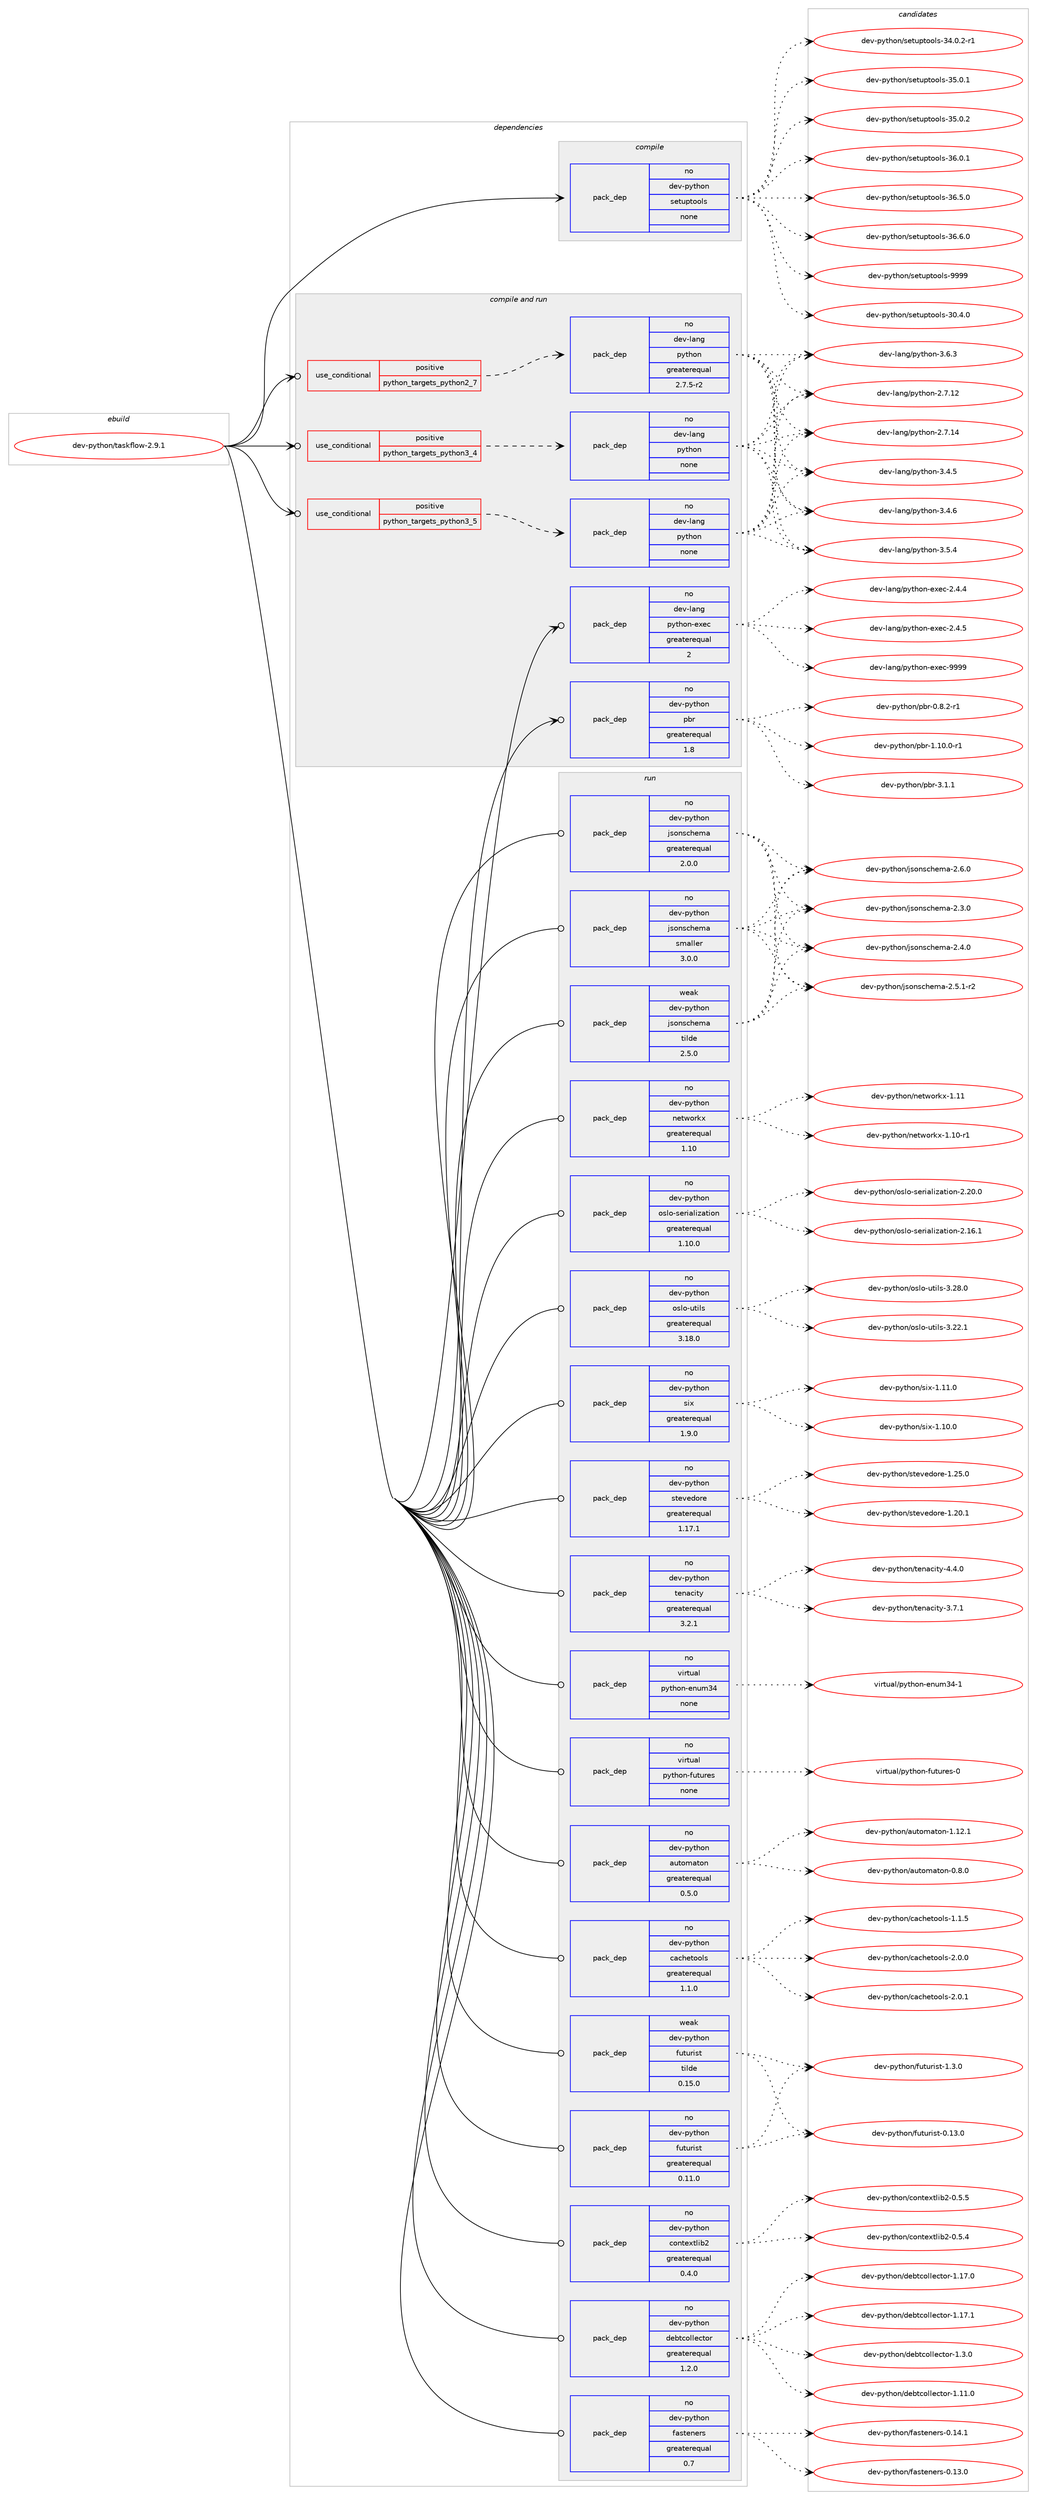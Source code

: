digraph prolog {

# *************
# Graph options
# *************

newrank=true;
concentrate=true;
compound=true;
graph [rankdir=LR,fontname=Helvetica,fontsize=10,ranksep=1.5];#, ranksep=2.5, nodesep=0.2];
edge  [arrowhead=vee];
node  [fontname=Helvetica,fontsize=10];

# **********
# The ebuild
# **********

subgraph cluster_leftcol {
color=gray;
rank=same;
label=<<i>ebuild</i>>;
id [label="dev-python/taskflow-2.9.1", color=red, width=4, href="../dev-python/taskflow-2.9.1.svg"];
}

# ****************
# The dependencies
# ****************

subgraph cluster_midcol {
color=gray;
label=<<i>dependencies</i>>;
subgraph cluster_compile {
fillcolor="#eeeeee";
style=filled;
label=<<i>compile</i>>;
subgraph pack143484 {
dependency190035 [label=<<TABLE BORDER="0" CELLBORDER="1" CELLSPACING="0" CELLPADDING="4" WIDTH="220"><TR><TD ROWSPAN="6" CELLPADDING="30">pack_dep</TD></TR><TR><TD WIDTH="110">no</TD></TR><TR><TD>dev-python</TD></TR><TR><TD>setuptools</TD></TR><TR><TD>none</TD></TR><TR><TD></TD></TR></TABLE>>, shape=none, color=blue];
}
id:e -> dependency190035:w [weight=20,style="solid",arrowhead="vee"];
}
subgraph cluster_compileandrun {
fillcolor="#eeeeee";
style=filled;
label=<<i>compile and run</i>>;
subgraph cond42595 {
dependency190036 [label=<<TABLE BORDER="0" CELLBORDER="1" CELLSPACING="0" CELLPADDING="4"><TR><TD ROWSPAN="3" CELLPADDING="10">use_conditional</TD></TR><TR><TD>positive</TD></TR><TR><TD>python_targets_python2_7</TD></TR></TABLE>>, shape=none, color=red];
subgraph pack143485 {
dependency190037 [label=<<TABLE BORDER="0" CELLBORDER="1" CELLSPACING="0" CELLPADDING="4" WIDTH="220"><TR><TD ROWSPAN="6" CELLPADDING="30">pack_dep</TD></TR><TR><TD WIDTH="110">no</TD></TR><TR><TD>dev-lang</TD></TR><TR><TD>python</TD></TR><TR><TD>greaterequal</TD></TR><TR><TD>2.7.5-r2</TD></TR></TABLE>>, shape=none, color=blue];
}
dependency190036:e -> dependency190037:w [weight=20,style="dashed",arrowhead="vee"];
}
id:e -> dependency190036:w [weight=20,style="solid",arrowhead="odotvee"];
subgraph cond42596 {
dependency190038 [label=<<TABLE BORDER="0" CELLBORDER="1" CELLSPACING="0" CELLPADDING="4"><TR><TD ROWSPAN="3" CELLPADDING="10">use_conditional</TD></TR><TR><TD>positive</TD></TR><TR><TD>python_targets_python3_4</TD></TR></TABLE>>, shape=none, color=red];
subgraph pack143486 {
dependency190039 [label=<<TABLE BORDER="0" CELLBORDER="1" CELLSPACING="0" CELLPADDING="4" WIDTH="220"><TR><TD ROWSPAN="6" CELLPADDING="30">pack_dep</TD></TR><TR><TD WIDTH="110">no</TD></TR><TR><TD>dev-lang</TD></TR><TR><TD>python</TD></TR><TR><TD>none</TD></TR><TR><TD></TD></TR></TABLE>>, shape=none, color=blue];
}
dependency190038:e -> dependency190039:w [weight=20,style="dashed",arrowhead="vee"];
}
id:e -> dependency190038:w [weight=20,style="solid",arrowhead="odotvee"];
subgraph cond42597 {
dependency190040 [label=<<TABLE BORDER="0" CELLBORDER="1" CELLSPACING="0" CELLPADDING="4"><TR><TD ROWSPAN="3" CELLPADDING="10">use_conditional</TD></TR><TR><TD>positive</TD></TR><TR><TD>python_targets_python3_5</TD></TR></TABLE>>, shape=none, color=red];
subgraph pack143487 {
dependency190041 [label=<<TABLE BORDER="0" CELLBORDER="1" CELLSPACING="0" CELLPADDING="4" WIDTH="220"><TR><TD ROWSPAN="6" CELLPADDING="30">pack_dep</TD></TR><TR><TD WIDTH="110">no</TD></TR><TR><TD>dev-lang</TD></TR><TR><TD>python</TD></TR><TR><TD>none</TD></TR><TR><TD></TD></TR></TABLE>>, shape=none, color=blue];
}
dependency190040:e -> dependency190041:w [weight=20,style="dashed",arrowhead="vee"];
}
id:e -> dependency190040:w [weight=20,style="solid",arrowhead="odotvee"];
subgraph pack143488 {
dependency190042 [label=<<TABLE BORDER="0" CELLBORDER="1" CELLSPACING="0" CELLPADDING="4" WIDTH="220"><TR><TD ROWSPAN="6" CELLPADDING="30">pack_dep</TD></TR><TR><TD WIDTH="110">no</TD></TR><TR><TD>dev-lang</TD></TR><TR><TD>python-exec</TD></TR><TR><TD>greaterequal</TD></TR><TR><TD>2</TD></TR></TABLE>>, shape=none, color=blue];
}
id:e -> dependency190042:w [weight=20,style="solid",arrowhead="odotvee"];
subgraph pack143489 {
dependency190043 [label=<<TABLE BORDER="0" CELLBORDER="1" CELLSPACING="0" CELLPADDING="4" WIDTH="220"><TR><TD ROWSPAN="6" CELLPADDING="30">pack_dep</TD></TR><TR><TD WIDTH="110">no</TD></TR><TR><TD>dev-python</TD></TR><TR><TD>pbr</TD></TR><TR><TD>greaterequal</TD></TR><TR><TD>1.8</TD></TR></TABLE>>, shape=none, color=blue];
}
id:e -> dependency190043:w [weight=20,style="solid",arrowhead="odotvee"];
}
subgraph cluster_run {
fillcolor="#eeeeee";
style=filled;
label=<<i>run</i>>;
subgraph pack143490 {
dependency190044 [label=<<TABLE BORDER="0" CELLBORDER="1" CELLSPACING="0" CELLPADDING="4" WIDTH="220"><TR><TD ROWSPAN="6" CELLPADDING="30">pack_dep</TD></TR><TR><TD WIDTH="110">no</TD></TR><TR><TD>dev-python</TD></TR><TR><TD>automaton</TD></TR><TR><TD>greaterequal</TD></TR><TR><TD>0.5.0</TD></TR></TABLE>>, shape=none, color=blue];
}
id:e -> dependency190044:w [weight=20,style="solid",arrowhead="odot"];
subgraph pack143491 {
dependency190045 [label=<<TABLE BORDER="0" CELLBORDER="1" CELLSPACING="0" CELLPADDING="4" WIDTH="220"><TR><TD ROWSPAN="6" CELLPADDING="30">pack_dep</TD></TR><TR><TD WIDTH="110">no</TD></TR><TR><TD>dev-python</TD></TR><TR><TD>cachetools</TD></TR><TR><TD>greaterequal</TD></TR><TR><TD>1.1.0</TD></TR></TABLE>>, shape=none, color=blue];
}
id:e -> dependency190045:w [weight=20,style="solid",arrowhead="odot"];
subgraph pack143492 {
dependency190046 [label=<<TABLE BORDER="0" CELLBORDER="1" CELLSPACING="0" CELLPADDING="4" WIDTH="220"><TR><TD ROWSPAN="6" CELLPADDING="30">pack_dep</TD></TR><TR><TD WIDTH="110">no</TD></TR><TR><TD>dev-python</TD></TR><TR><TD>contextlib2</TD></TR><TR><TD>greaterequal</TD></TR><TR><TD>0.4.0</TD></TR></TABLE>>, shape=none, color=blue];
}
id:e -> dependency190046:w [weight=20,style="solid",arrowhead="odot"];
subgraph pack143493 {
dependency190047 [label=<<TABLE BORDER="0" CELLBORDER="1" CELLSPACING="0" CELLPADDING="4" WIDTH="220"><TR><TD ROWSPAN="6" CELLPADDING="30">pack_dep</TD></TR><TR><TD WIDTH="110">no</TD></TR><TR><TD>dev-python</TD></TR><TR><TD>debtcollector</TD></TR><TR><TD>greaterequal</TD></TR><TR><TD>1.2.0</TD></TR></TABLE>>, shape=none, color=blue];
}
id:e -> dependency190047:w [weight=20,style="solid",arrowhead="odot"];
subgraph pack143494 {
dependency190048 [label=<<TABLE BORDER="0" CELLBORDER="1" CELLSPACING="0" CELLPADDING="4" WIDTH="220"><TR><TD ROWSPAN="6" CELLPADDING="30">pack_dep</TD></TR><TR><TD WIDTH="110">no</TD></TR><TR><TD>dev-python</TD></TR><TR><TD>fasteners</TD></TR><TR><TD>greaterequal</TD></TR><TR><TD>0.7</TD></TR></TABLE>>, shape=none, color=blue];
}
id:e -> dependency190048:w [weight=20,style="solid",arrowhead="odot"];
subgraph pack143495 {
dependency190049 [label=<<TABLE BORDER="0" CELLBORDER="1" CELLSPACING="0" CELLPADDING="4" WIDTH="220"><TR><TD ROWSPAN="6" CELLPADDING="30">pack_dep</TD></TR><TR><TD WIDTH="110">no</TD></TR><TR><TD>dev-python</TD></TR><TR><TD>futurist</TD></TR><TR><TD>greaterequal</TD></TR><TR><TD>0.11.0</TD></TR></TABLE>>, shape=none, color=blue];
}
id:e -> dependency190049:w [weight=20,style="solid",arrowhead="odot"];
subgraph pack143496 {
dependency190050 [label=<<TABLE BORDER="0" CELLBORDER="1" CELLSPACING="0" CELLPADDING="4" WIDTH="220"><TR><TD ROWSPAN="6" CELLPADDING="30">pack_dep</TD></TR><TR><TD WIDTH="110">no</TD></TR><TR><TD>dev-python</TD></TR><TR><TD>jsonschema</TD></TR><TR><TD>greaterequal</TD></TR><TR><TD>2.0.0</TD></TR></TABLE>>, shape=none, color=blue];
}
id:e -> dependency190050:w [weight=20,style="solid",arrowhead="odot"];
subgraph pack143497 {
dependency190051 [label=<<TABLE BORDER="0" CELLBORDER="1" CELLSPACING="0" CELLPADDING="4" WIDTH="220"><TR><TD ROWSPAN="6" CELLPADDING="30">pack_dep</TD></TR><TR><TD WIDTH="110">no</TD></TR><TR><TD>dev-python</TD></TR><TR><TD>jsonschema</TD></TR><TR><TD>smaller</TD></TR><TR><TD>3.0.0</TD></TR></TABLE>>, shape=none, color=blue];
}
id:e -> dependency190051:w [weight=20,style="solid",arrowhead="odot"];
subgraph pack143498 {
dependency190052 [label=<<TABLE BORDER="0" CELLBORDER="1" CELLSPACING="0" CELLPADDING="4" WIDTH="220"><TR><TD ROWSPAN="6" CELLPADDING="30">pack_dep</TD></TR><TR><TD WIDTH="110">no</TD></TR><TR><TD>dev-python</TD></TR><TR><TD>networkx</TD></TR><TR><TD>greaterequal</TD></TR><TR><TD>1.10</TD></TR></TABLE>>, shape=none, color=blue];
}
id:e -> dependency190052:w [weight=20,style="solid",arrowhead="odot"];
subgraph pack143499 {
dependency190053 [label=<<TABLE BORDER="0" CELLBORDER="1" CELLSPACING="0" CELLPADDING="4" WIDTH="220"><TR><TD ROWSPAN="6" CELLPADDING="30">pack_dep</TD></TR><TR><TD WIDTH="110">no</TD></TR><TR><TD>dev-python</TD></TR><TR><TD>oslo-serialization</TD></TR><TR><TD>greaterequal</TD></TR><TR><TD>1.10.0</TD></TR></TABLE>>, shape=none, color=blue];
}
id:e -> dependency190053:w [weight=20,style="solid",arrowhead="odot"];
subgraph pack143500 {
dependency190054 [label=<<TABLE BORDER="0" CELLBORDER="1" CELLSPACING="0" CELLPADDING="4" WIDTH="220"><TR><TD ROWSPAN="6" CELLPADDING="30">pack_dep</TD></TR><TR><TD WIDTH="110">no</TD></TR><TR><TD>dev-python</TD></TR><TR><TD>oslo-utils</TD></TR><TR><TD>greaterequal</TD></TR><TR><TD>3.18.0</TD></TR></TABLE>>, shape=none, color=blue];
}
id:e -> dependency190054:w [weight=20,style="solid",arrowhead="odot"];
subgraph pack143501 {
dependency190055 [label=<<TABLE BORDER="0" CELLBORDER="1" CELLSPACING="0" CELLPADDING="4" WIDTH="220"><TR><TD ROWSPAN="6" CELLPADDING="30">pack_dep</TD></TR><TR><TD WIDTH="110">no</TD></TR><TR><TD>dev-python</TD></TR><TR><TD>six</TD></TR><TR><TD>greaterequal</TD></TR><TR><TD>1.9.0</TD></TR></TABLE>>, shape=none, color=blue];
}
id:e -> dependency190055:w [weight=20,style="solid",arrowhead="odot"];
subgraph pack143502 {
dependency190056 [label=<<TABLE BORDER="0" CELLBORDER="1" CELLSPACING="0" CELLPADDING="4" WIDTH="220"><TR><TD ROWSPAN="6" CELLPADDING="30">pack_dep</TD></TR><TR><TD WIDTH="110">no</TD></TR><TR><TD>dev-python</TD></TR><TR><TD>stevedore</TD></TR><TR><TD>greaterequal</TD></TR><TR><TD>1.17.1</TD></TR></TABLE>>, shape=none, color=blue];
}
id:e -> dependency190056:w [weight=20,style="solid",arrowhead="odot"];
subgraph pack143503 {
dependency190057 [label=<<TABLE BORDER="0" CELLBORDER="1" CELLSPACING="0" CELLPADDING="4" WIDTH="220"><TR><TD ROWSPAN="6" CELLPADDING="30">pack_dep</TD></TR><TR><TD WIDTH="110">no</TD></TR><TR><TD>dev-python</TD></TR><TR><TD>tenacity</TD></TR><TR><TD>greaterequal</TD></TR><TR><TD>3.2.1</TD></TR></TABLE>>, shape=none, color=blue];
}
id:e -> dependency190057:w [weight=20,style="solid",arrowhead="odot"];
subgraph pack143504 {
dependency190058 [label=<<TABLE BORDER="0" CELLBORDER="1" CELLSPACING="0" CELLPADDING="4" WIDTH="220"><TR><TD ROWSPAN="6" CELLPADDING="30">pack_dep</TD></TR><TR><TD WIDTH="110">no</TD></TR><TR><TD>virtual</TD></TR><TR><TD>python-enum34</TD></TR><TR><TD>none</TD></TR><TR><TD></TD></TR></TABLE>>, shape=none, color=blue];
}
id:e -> dependency190058:w [weight=20,style="solid",arrowhead="odot"];
subgraph pack143505 {
dependency190059 [label=<<TABLE BORDER="0" CELLBORDER="1" CELLSPACING="0" CELLPADDING="4" WIDTH="220"><TR><TD ROWSPAN="6" CELLPADDING="30">pack_dep</TD></TR><TR><TD WIDTH="110">no</TD></TR><TR><TD>virtual</TD></TR><TR><TD>python-futures</TD></TR><TR><TD>none</TD></TR><TR><TD></TD></TR></TABLE>>, shape=none, color=blue];
}
id:e -> dependency190059:w [weight=20,style="solid",arrowhead="odot"];
subgraph pack143506 {
dependency190060 [label=<<TABLE BORDER="0" CELLBORDER="1" CELLSPACING="0" CELLPADDING="4" WIDTH="220"><TR><TD ROWSPAN="6" CELLPADDING="30">pack_dep</TD></TR><TR><TD WIDTH="110">weak</TD></TR><TR><TD>dev-python</TD></TR><TR><TD>futurist</TD></TR><TR><TD>tilde</TD></TR><TR><TD>0.15.0</TD></TR></TABLE>>, shape=none, color=blue];
}
id:e -> dependency190060:w [weight=20,style="solid",arrowhead="odot"];
subgraph pack143507 {
dependency190061 [label=<<TABLE BORDER="0" CELLBORDER="1" CELLSPACING="0" CELLPADDING="4" WIDTH="220"><TR><TD ROWSPAN="6" CELLPADDING="30">pack_dep</TD></TR><TR><TD WIDTH="110">weak</TD></TR><TR><TD>dev-python</TD></TR><TR><TD>jsonschema</TD></TR><TR><TD>tilde</TD></TR><TR><TD>2.5.0</TD></TR></TABLE>>, shape=none, color=blue];
}
id:e -> dependency190061:w [weight=20,style="solid",arrowhead="odot"];
}
}

# **************
# The candidates
# **************

subgraph cluster_choices {
rank=same;
color=gray;
label=<<i>candidates</i>>;

subgraph choice143484 {
color=black;
nodesep=1;
choice100101118451121211161041111104711510111611711211611111110811545514846524648 [label="dev-python/setuptools-30.4.0", color=red, width=4,href="../dev-python/setuptools-30.4.0.svg"];
choice1001011184511212111610411111047115101116117112116111111108115455152464846504511449 [label="dev-python/setuptools-34.0.2-r1", color=red, width=4,href="../dev-python/setuptools-34.0.2-r1.svg"];
choice100101118451121211161041111104711510111611711211611111110811545515346484649 [label="dev-python/setuptools-35.0.1", color=red, width=4,href="../dev-python/setuptools-35.0.1.svg"];
choice100101118451121211161041111104711510111611711211611111110811545515346484650 [label="dev-python/setuptools-35.0.2", color=red, width=4,href="../dev-python/setuptools-35.0.2.svg"];
choice100101118451121211161041111104711510111611711211611111110811545515446484649 [label="dev-python/setuptools-36.0.1", color=red, width=4,href="../dev-python/setuptools-36.0.1.svg"];
choice100101118451121211161041111104711510111611711211611111110811545515446534648 [label="dev-python/setuptools-36.5.0", color=red, width=4,href="../dev-python/setuptools-36.5.0.svg"];
choice100101118451121211161041111104711510111611711211611111110811545515446544648 [label="dev-python/setuptools-36.6.0", color=red, width=4,href="../dev-python/setuptools-36.6.0.svg"];
choice10010111845112121116104111110471151011161171121161111111081154557575757 [label="dev-python/setuptools-9999", color=red, width=4,href="../dev-python/setuptools-9999.svg"];
dependency190035:e -> choice100101118451121211161041111104711510111611711211611111110811545514846524648:w [style=dotted,weight="100"];
dependency190035:e -> choice1001011184511212111610411111047115101116117112116111111108115455152464846504511449:w [style=dotted,weight="100"];
dependency190035:e -> choice100101118451121211161041111104711510111611711211611111110811545515346484649:w [style=dotted,weight="100"];
dependency190035:e -> choice100101118451121211161041111104711510111611711211611111110811545515346484650:w [style=dotted,weight="100"];
dependency190035:e -> choice100101118451121211161041111104711510111611711211611111110811545515446484649:w [style=dotted,weight="100"];
dependency190035:e -> choice100101118451121211161041111104711510111611711211611111110811545515446534648:w [style=dotted,weight="100"];
dependency190035:e -> choice100101118451121211161041111104711510111611711211611111110811545515446544648:w [style=dotted,weight="100"];
dependency190035:e -> choice10010111845112121116104111110471151011161171121161111111081154557575757:w [style=dotted,weight="100"];
}
subgraph choice143485 {
color=black;
nodesep=1;
choice10010111845108971101034711212111610411111045504655464950 [label="dev-lang/python-2.7.12", color=red, width=4,href="../dev-lang/python-2.7.12.svg"];
choice10010111845108971101034711212111610411111045504655464952 [label="dev-lang/python-2.7.14", color=red, width=4,href="../dev-lang/python-2.7.14.svg"];
choice100101118451089711010347112121116104111110455146524653 [label="dev-lang/python-3.4.5", color=red, width=4,href="../dev-lang/python-3.4.5.svg"];
choice100101118451089711010347112121116104111110455146524654 [label="dev-lang/python-3.4.6", color=red, width=4,href="../dev-lang/python-3.4.6.svg"];
choice100101118451089711010347112121116104111110455146534652 [label="dev-lang/python-3.5.4", color=red, width=4,href="../dev-lang/python-3.5.4.svg"];
choice100101118451089711010347112121116104111110455146544651 [label="dev-lang/python-3.6.3", color=red, width=4,href="../dev-lang/python-3.6.3.svg"];
dependency190037:e -> choice10010111845108971101034711212111610411111045504655464950:w [style=dotted,weight="100"];
dependency190037:e -> choice10010111845108971101034711212111610411111045504655464952:w [style=dotted,weight="100"];
dependency190037:e -> choice100101118451089711010347112121116104111110455146524653:w [style=dotted,weight="100"];
dependency190037:e -> choice100101118451089711010347112121116104111110455146524654:w [style=dotted,weight="100"];
dependency190037:e -> choice100101118451089711010347112121116104111110455146534652:w [style=dotted,weight="100"];
dependency190037:e -> choice100101118451089711010347112121116104111110455146544651:w [style=dotted,weight="100"];
}
subgraph choice143486 {
color=black;
nodesep=1;
choice10010111845108971101034711212111610411111045504655464950 [label="dev-lang/python-2.7.12", color=red, width=4,href="../dev-lang/python-2.7.12.svg"];
choice10010111845108971101034711212111610411111045504655464952 [label="dev-lang/python-2.7.14", color=red, width=4,href="../dev-lang/python-2.7.14.svg"];
choice100101118451089711010347112121116104111110455146524653 [label="dev-lang/python-3.4.5", color=red, width=4,href="../dev-lang/python-3.4.5.svg"];
choice100101118451089711010347112121116104111110455146524654 [label="dev-lang/python-3.4.6", color=red, width=4,href="../dev-lang/python-3.4.6.svg"];
choice100101118451089711010347112121116104111110455146534652 [label="dev-lang/python-3.5.4", color=red, width=4,href="../dev-lang/python-3.5.4.svg"];
choice100101118451089711010347112121116104111110455146544651 [label="dev-lang/python-3.6.3", color=red, width=4,href="../dev-lang/python-3.6.3.svg"];
dependency190039:e -> choice10010111845108971101034711212111610411111045504655464950:w [style=dotted,weight="100"];
dependency190039:e -> choice10010111845108971101034711212111610411111045504655464952:w [style=dotted,weight="100"];
dependency190039:e -> choice100101118451089711010347112121116104111110455146524653:w [style=dotted,weight="100"];
dependency190039:e -> choice100101118451089711010347112121116104111110455146524654:w [style=dotted,weight="100"];
dependency190039:e -> choice100101118451089711010347112121116104111110455146534652:w [style=dotted,weight="100"];
dependency190039:e -> choice100101118451089711010347112121116104111110455146544651:w [style=dotted,weight="100"];
}
subgraph choice143487 {
color=black;
nodesep=1;
choice10010111845108971101034711212111610411111045504655464950 [label="dev-lang/python-2.7.12", color=red, width=4,href="../dev-lang/python-2.7.12.svg"];
choice10010111845108971101034711212111610411111045504655464952 [label="dev-lang/python-2.7.14", color=red, width=4,href="../dev-lang/python-2.7.14.svg"];
choice100101118451089711010347112121116104111110455146524653 [label="dev-lang/python-3.4.5", color=red, width=4,href="../dev-lang/python-3.4.5.svg"];
choice100101118451089711010347112121116104111110455146524654 [label="dev-lang/python-3.4.6", color=red, width=4,href="../dev-lang/python-3.4.6.svg"];
choice100101118451089711010347112121116104111110455146534652 [label="dev-lang/python-3.5.4", color=red, width=4,href="../dev-lang/python-3.5.4.svg"];
choice100101118451089711010347112121116104111110455146544651 [label="dev-lang/python-3.6.3", color=red, width=4,href="../dev-lang/python-3.6.3.svg"];
dependency190041:e -> choice10010111845108971101034711212111610411111045504655464950:w [style=dotted,weight="100"];
dependency190041:e -> choice10010111845108971101034711212111610411111045504655464952:w [style=dotted,weight="100"];
dependency190041:e -> choice100101118451089711010347112121116104111110455146524653:w [style=dotted,weight="100"];
dependency190041:e -> choice100101118451089711010347112121116104111110455146524654:w [style=dotted,weight="100"];
dependency190041:e -> choice100101118451089711010347112121116104111110455146534652:w [style=dotted,weight="100"];
dependency190041:e -> choice100101118451089711010347112121116104111110455146544651:w [style=dotted,weight="100"];
}
subgraph choice143488 {
color=black;
nodesep=1;
choice1001011184510897110103471121211161041111104510112010199455046524652 [label="dev-lang/python-exec-2.4.4", color=red, width=4,href="../dev-lang/python-exec-2.4.4.svg"];
choice1001011184510897110103471121211161041111104510112010199455046524653 [label="dev-lang/python-exec-2.4.5", color=red, width=4,href="../dev-lang/python-exec-2.4.5.svg"];
choice10010111845108971101034711212111610411111045101120101994557575757 [label="dev-lang/python-exec-9999", color=red, width=4,href="../dev-lang/python-exec-9999.svg"];
dependency190042:e -> choice1001011184510897110103471121211161041111104510112010199455046524652:w [style=dotted,weight="100"];
dependency190042:e -> choice1001011184510897110103471121211161041111104510112010199455046524653:w [style=dotted,weight="100"];
dependency190042:e -> choice10010111845108971101034711212111610411111045101120101994557575757:w [style=dotted,weight="100"];
}
subgraph choice143489 {
color=black;
nodesep=1;
choice1001011184511212111610411111047112981144548465646504511449 [label="dev-python/pbr-0.8.2-r1", color=red, width=4,href="../dev-python/pbr-0.8.2-r1.svg"];
choice100101118451121211161041111104711298114454946494846484511449 [label="dev-python/pbr-1.10.0-r1", color=red, width=4,href="../dev-python/pbr-1.10.0-r1.svg"];
choice100101118451121211161041111104711298114455146494649 [label="dev-python/pbr-3.1.1", color=red, width=4,href="../dev-python/pbr-3.1.1.svg"];
dependency190043:e -> choice1001011184511212111610411111047112981144548465646504511449:w [style=dotted,weight="100"];
dependency190043:e -> choice100101118451121211161041111104711298114454946494846484511449:w [style=dotted,weight="100"];
dependency190043:e -> choice100101118451121211161041111104711298114455146494649:w [style=dotted,weight="100"];
}
subgraph choice143490 {
color=black;
nodesep=1;
choice10010111845112121116104111110479711711611110997116111110454846564648 [label="dev-python/automaton-0.8.0", color=red, width=4,href="../dev-python/automaton-0.8.0.svg"];
choice1001011184511212111610411111047971171161111099711611111045494649504649 [label="dev-python/automaton-1.12.1", color=red, width=4,href="../dev-python/automaton-1.12.1.svg"];
dependency190044:e -> choice10010111845112121116104111110479711711611110997116111110454846564648:w [style=dotted,weight="100"];
dependency190044:e -> choice1001011184511212111610411111047971171161111099711611111045494649504649:w [style=dotted,weight="100"];
}
subgraph choice143491 {
color=black;
nodesep=1;
choice1001011184511212111610411111047999799104101116111111108115454946494653 [label="dev-python/cachetools-1.1.5", color=red, width=4,href="../dev-python/cachetools-1.1.5.svg"];
choice1001011184511212111610411111047999799104101116111111108115455046484648 [label="dev-python/cachetools-2.0.0", color=red, width=4,href="../dev-python/cachetools-2.0.0.svg"];
choice1001011184511212111610411111047999799104101116111111108115455046484649 [label="dev-python/cachetools-2.0.1", color=red, width=4,href="../dev-python/cachetools-2.0.1.svg"];
dependency190045:e -> choice1001011184511212111610411111047999799104101116111111108115454946494653:w [style=dotted,weight="100"];
dependency190045:e -> choice1001011184511212111610411111047999799104101116111111108115455046484648:w [style=dotted,weight="100"];
dependency190045:e -> choice1001011184511212111610411111047999799104101116111111108115455046484649:w [style=dotted,weight="100"];
}
subgraph choice143492 {
color=black;
nodesep=1;
choice1001011184511212111610411111047991111101161011201161081059850454846534652 [label="dev-python/contextlib2-0.5.4", color=red, width=4,href="../dev-python/contextlib2-0.5.4.svg"];
choice1001011184511212111610411111047991111101161011201161081059850454846534653 [label="dev-python/contextlib2-0.5.5", color=red, width=4,href="../dev-python/contextlib2-0.5.5.svg"];
dependency190046:e -> choice1001011184511212111610411111047991111101161011201161081059850454846534652:w [style=dotted,weight="100"];
dependency190046:e -> choice1001011184511212111610411111047991111101161011201161081059850454846534653:w [style=dotted,weight="100"];
}
subgraph choice143493 {
color=black;
nodesep=1;
choice100101118451121211161041111104710010198116991111081081019911611111445494649494648 [label="dev-python/debtcollector-1.11.0", color=red, width=4,href="../dev-python/debtcollector-1.11.0.svg"];
choice100101118451121211161041111104710010198116991111081081019911611111445494649554648 [label="dev-python/debtcollector-1.17.0", color=red, width=4,href="../dev-python/debtcollector-1.17.0.svg"];
choice100101118451121211161041111104710010198116991111081081019911611111445494649554649 [label="dev-python/debtcollector-1.17.1", color=red, width=4,href="../dev-python/debtcollector-1.17.1.svg"];
choice1001011184511212111610411111047100101981169911110810810199116111114454946514648 [label="dev-python/debtcollector-1.3.0", color=red, width=4,href="../dev-python/debtcollector-1.3.0.svg"];
dependency190047:e -> choice100101118451121211161041111104710010198116991111081081019911611111445494649494648:w [style=dotted,weight="100"];
dependency190047:e -> choice100101118451121211161041111104710010198116991111081081019911611111445494649554648:w [style=dotted,weight="100"];
dependency190047:e -> choice100101118451121211161041111104710010198116991111081081019911611111445494649554649:w [style=dotted,weight="100"];
dependency190047:e -> choice1001011184511212111610411111047100101981169911110810810199116111114454946514648:w [style=dotted,weight="100"];
}
subgraph choice143494 {
color=black;
nodesep=1;
choice10010111845112121116104111110471029711511610111010111411545484649514648 [label="dev-python/fasteners-0.13.0", color=red, width=4,href="../dev-python/fasteners-0.13.0.svg"];
choice10010111845112121116104111110471029711511610111010111411545484649524649 [label="dev-python/fasteners-0.14.1", color=red, width=4,href="../dev-python/fasteners-0.14.1.svg"];
dependency190048:e -> choice10010111845112121116104111110471029711511610111010111411545484649514648:w [style=dotted,weight="100"];
dependency190048:e -> choice10010111845112121116104111110471029711511610111010111411545484649524649:w [style=dotted,weight="100"];
}
subgraph choice143495 {
color=black;
nodesep=1;
choice100101118451121211161041111104710211711611711410511511645484649514648 [label="dev-python/futurist-0.13.0", color=red, width=4,href="../dev-python/futurist-0.13.0.svg"];
choice1001011184511212111610411111047102117116117114105115116454946514648 [label="dev-python/futurist-1.3.0", color=red, width=4,href="../dev-python/futurist-1.3.0.svg"];
dependency190049:e -> choice100101118451121211161041111104710211711611711410511511645484649514648:w [style=dotted,weight="100"];
dependency190049:e -> choice1001011184511212111610411111047102117116117114105115116454946514648:w [style=dotted,weight="100"];
}
subgraph choice143496 {
color=black;
nodesep=1;
choice10010111845112121116104111110471061151111101159910410110997455046514648 [label="dev-python/jsonschema-2.3.0", color=red, width=4,href="../dev-python/jsonschema-2.3.0.svg"];
choice10010111845112121116104111110471061151111101159910410110997455046524648 [label="dev-python/jsonschema-2.4.0", color=red, width=4,href="../dev-python/jsonschema-2.4.0.svg"];
choice100101118451121211161041111104710611511111011599104101109974550465346494511450 [label="dev-python/jsonschema-2.5.1-r2", color=red, width=4,href="../dev-python/jsonschema-2.5.1-r2.svg"];
choice10010111845112121116104111110471061151111101159910410110997455046544648 [label="dev-python/jsonschema-2.6.0", color=red, width=4,href="../dev-python/jsonschema-2.6.0.svg"];
dependency190050:e -> choice10010111845112121116104111110471061151111101159910410110997455046514648:w [style=dotted,weight="100"];
dependency190050:e -> choice10010111845112121116104111110471061151111101159910410110997455046524648:w [style=dotted,weight="100"];
dependency190050:e -> choice100101118451121211161041111104710611511111011599104101109974550465346494511450:w [style=dotted,weight="100"];
dependency190050:e -> choice10010111845112121116104111110471061151111101159910410110997455046544648:w [style=dotted,weight="100"];
}
subgraph choice143497 {
color=black;
nodesep=1;
choice10010111845112121116104111110471061151111101159910410110997455046514648 [label="dev-python/jsonschema-2.3.0", color=red, width=4,href="../dev-python/jsonschema-2.3.0.svg"];
choice10010111845112121116104111110471061151111101159910410110997455046524648 [label="dev-python/jsonschema-2.4.0", color=red, width=4,href="../dev-python/jsonschema-2.4.0.svg"];
choice100101118451121211161041111104710611511111011599104101109974550465346494511450 [label="dev-python/jsonschema-2.5.1-r2", color=red, width=4,href="../dev-python/jsonschema-2.5.1-r2.svg"];
choice10010111845112121116104111110471061151111101159910410110997455046544648 [label="dev-python/jsonschema-2.6.0", color=red, width=4,href="../dev-python/jsonschema-2.6.0.svg"];
dependency190051:e -> choice10010111845112121116104111110471061151111101159910410110997455046514648:w [style=dotted,weight="100"];
dependency190051:e -> choice10010111845112121116104111110471061151111101159910410110997455046524648:w [style=dotted,weight="100"];
dependency190051:e -> choice100101118451121211161041111104710611511111011599104101109974550465346494511450:w [style=dotted,weight="100"];
dependency190051:e -> choice10010111845112121116104111110471061151111101159910410110997455046544648:w [style=dotted,weight="100"];
}
subgraph choice143498 {
color=black;
nodesep=1;
choice100101118451121211161041111104711010111611911111410712045494649484511449 [label="dev-python/networkx-1.10-r1", color=red, width=4,href="../dev-python/networkx-1.10-r1.svg"];
choice10010111845112121116104111110471101011161191111141071204549464949 [label="dev-python/networkx-1.11", color=red, width=4,href="../dev-python/networkx-1.11.svg"];
dependency190052:e -> choice100101118451121211161041111104711010111611911111410712045494649484511449:w [style=dotted,weight="100"];
dependency190052:e -> choice10010111845112121116104111110471101011161191111141071204549464949:w [style=dotted,weight="100"];
}
subgraph choice143499 {
color=black;
nodesep=1;
choice100101118451121211161041111104711111510811145115101114105971081051229711610511111045504649544649 [label="dev-python/oslo-serialization-2.16.1", color=red, width=4,href="../dev-python/oslo-serialization-2.16.1.svg"];
choice100101118451121211161041111104711111510811145115101114105971081051229711610511111045504650484648 [label="dev-python/oslo-serialization-2.20.0", color=red, width=4,href="../dev-python/oslo-serialization-2.20.0.svg"];
dependency190053:e -> choice100101118451121211161041111104711111510811145115101114105971081051229711610511111045504649544649:w [style=dotted,weight="100"];
dependency190053:e -> choice100101118451121211161041111104711111510811145115101114105971081051229711610511111045504650484648:w [style=dotted,weight="100"];
}
subgraph choice143500 {
color=black;
nodesep=1;
choice10010111845112121116104111110471111151081114511711610510811545514650504649 [label="dev-python/oslo-utils-3.22.1", color=red, width=4,href="../dev-python/oslo-utils-3.22.1.svg"];
choice10010111845112121116104111110471111151081114511711610510811545514650564648 [label="dev-python/oslo-utils-3.28.0", color=red, width=4,href="../dev-python/oslo-utils-3.28.0.svg"];
dependency190054:e -> choice10010111845112121116104111110471111151081114511711610510811545514650504649:w [style=dotted,weight="100"];
dependency190054:e -> choice10010111845112121116104111110471111151081114511711610510811545514650564648:w [style=dotted,weight="100"];
}
subgraph choice143501 {
color=black;
nodesep=1;
choice100101118451121211161041111104711510512045494649484648 [label="dev-python/six-1.10.0", color=red, width=4,href="../dev-python/six-1.10.0.svg"];
choice100101118451121211161041111104711510512045494649494648 [label="dev-python/six-1.11.0", color=red, width=4,href="../dev-python/six-1.11.0.svg"];
dependency190055:e -> choice100101118451121211161041111104711510512045494649484648:w [style=dotted,weight="100"];
dependency190055:e -> choice100101118451121211161041111104711510512045494649494648:w [style=dotted,weight="100"];
}
subgraph choice143502 {
color=black;
nodesep=1;
choice100101118451121211161041111104711511610111810110011111410145494650484649 [label="dev-python/stevedore-1.20.1", color=red, width=4,href="../dev-python/stevedore-1.20.1.svg"];
choice100101118451121211161041111104711511610111810110011111410145494650534648 [label="dev-python/stevedore-1.25.0", color=red, width=4,href="../dev-python/stevedore-1.25.0.svg"];
dependency190056:e -> choice100101118451121211161041111104711511610111810110011111410145494650484649:w [style=dotted,weight="100"];
dependency190056:e -> choice100101118451121211161041111104711511610111810110011111410145494650534648:w [style=dotted,weight="100"];
}
subgraph choice143503 {
color=black;
nodesep=1;
choice10010111845112121116104111110471161011109799105116121455146554649 [label="dev-python/tenacity-3.7.1", color=red, width=4,href="../dev-python/tenacity-3.7.1.svg"];
choice10010111845112121116104111110471161011109799105116121455246524648 [label="dev-python/tenacity-4.4.0", color=red, width=4,href="../dev-python/tenacity-4.4.0.svg"];
dependency190057:e -> choice10010111845112121116104111110471161011109799105116121455146554649:w [style=dotted,weight="100"];
dependency190057:e -> choice10010111845112121116104111110471161011109799105116121455246524648:w [style=dotted,weight="100"];
}
subgraph choice143504 {
color=black;
nodesep=1;
choice11810511411611797108471121211161041111104510111011710951524549 [label="virtual/python-enum34-1", color=red, width=4,href="../virtual/python-enum34-1.svg"];
dependency190058:e -> choice11810511411611797108471121211161041111104510111011710951524549:w [style=dotted,weight="100"];
}
subgraph choice143505 {
color=black;
nodesep=1;
choice1181051141161179710847112121116104111110451021171161171141011154548 [label="virtual/python-futures-0", color=red, width=4,href="../virtual/python-futures-0.svg"];
dependency190059:e -> choice1181051141161179710847112121116104111110451021171161171141011154548:w [style=dotted,weight="100"];
}
subgraph choice143506 {
color=black;
nodesep=1;
choice100101118451121211161041111104710211711611711410511511645484649514648 [label="dev-python/futurist-0.13.0", color=red, width=4,href="../dev-python/futurist-0.13.0.svg"];
choice1001011184511212111610411111047102117116117114105115116454946514648 [label="dev-python/futurist-1.3.0", color=red, width=4,href="../dev-python/futurist-1.3.0.svg"];
dependency190060:e -> choice100101118451121211161041111104710211711611711410511511645484649514648:w [style=dotted,weight="100"];
dependency190060:e -> choice1001011184511212111610411111047102117116117114105115116454946514648:w [style=dotted,weight="100"];
}
subgraph choice143507 {
color=black;
nodesep=1;
choice10010111845112121116104111110471061151111101159910410110997455046514648 [label="dev-python/jsonschema-2.3.0", color=red, width=4,href="../dev-python/jsonschema-2.3.0.svg"];
choice10010111845112121116104111110471061151111101159910410110997455046524648 [label="dev-python/jsonschema-2.4.0", color=red, width=4,href="../dev-python/jsonschema-2.4.0.svg"];
choice100101118451121211161041111104710611511111011599104101109974550465346494511450 [label="dev-python/jsonschema-2.5.1-r2", color=red, width=4,href="../dev-python/jsonschema-2.5.1-r2.svg"];
choice10010111845112121116104111110471061151111101159910410110997455046544648 [label="dev-python/jsonschema-2.6.0", color=red, width=4,href="../dev-python/jsonschema-2.6.0.svg"];
dependency190061:e -> choice10010111845112121116104111110471061151111101159910410110997455046514648:w [style=dotted,weight="100"];
dependency190061:e -> choice10010111845112121116104111110471061151111101159910410110997455046524648:w [style=dotted,weight="100"];
dependency190061:e -> choice100101118451121211161041111104710611511111011599104101109974550465346494511450:w [style=dotted,weight="100"];
dependency190061:e -> choice10010111845112121116104111110471061151111101159910410110997455046544648:w [style=dotted,weight="100"];
}
}

}
